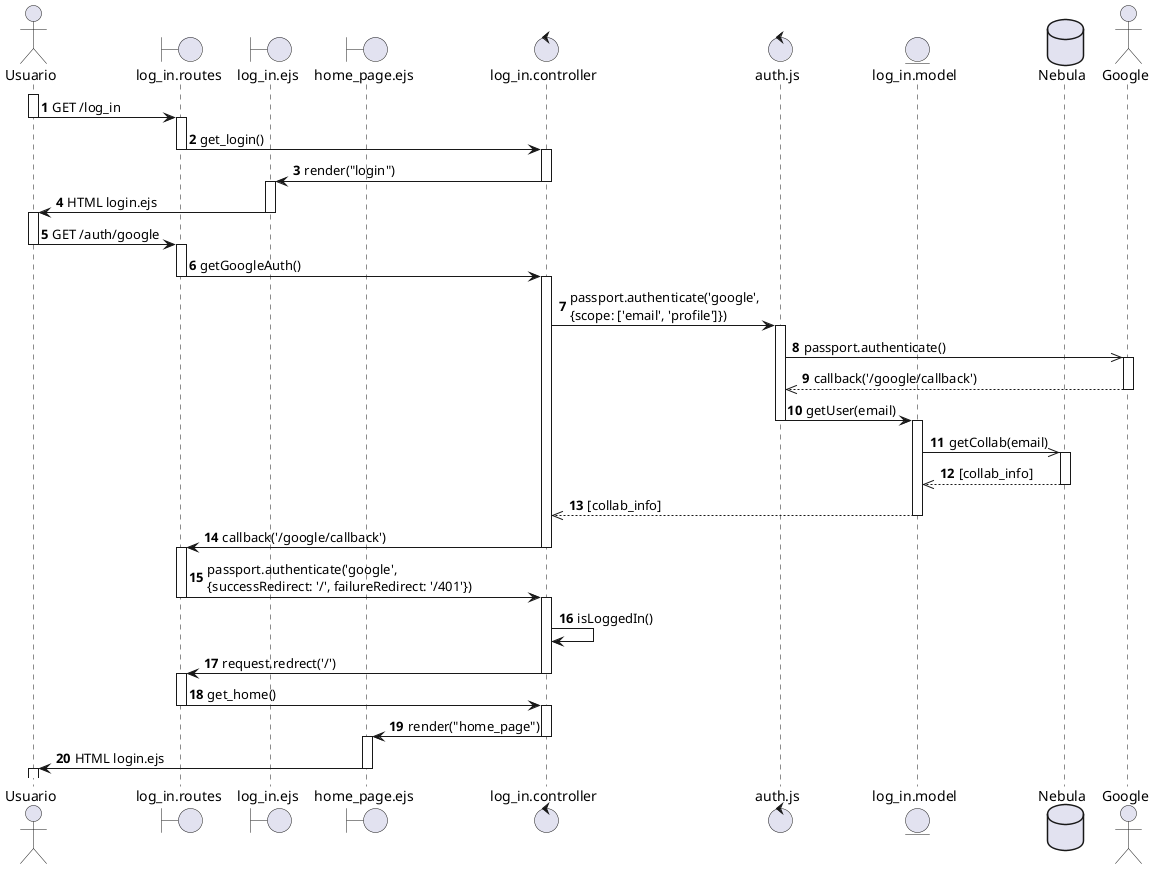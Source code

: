 @startuml Prueba
autonumber
actor Usuario as u
boundary log_in.routes as lgr
boundary log_in.ejs as lge
boundary home_page.ejs as h
control log_in.controller as lgc
control auth.js as auth
entity log_in.model as lgm
database Nebula as db
actor Google

activate u
u -> lgr : GET /log_in
deactivate u

activate lgr
lgr -> lgc : get_login()
deactivate lgr
activate lgc
lgc -> lge : render("login")
deactivate lgc
activate lge
lge -> u : HTML login.ejs
deactivate lge 

activate u
u -> lgr : GET /auth/google 
deactivate u

activate lgr
lgr -> lgc : getGoogleAuth()
deactivate lgr
activate lgc
lgc -> auth : passport.authenticate('google', \n{scope: ['email', 'profile']})
activate auth
auth ->> Google : passport.authenticate()
activate Google
Google -->> auth : callback('/google/callback')
deactivate Google
auth -> lgm : getUser(email)
deactivate auth
activate lgm
lgm ->> db : getCollab(email)
activate db
db -->> lgm : [collab_info]
deactivate db
lgm -->> lgc: [collab_info]
deactivate lgm
lgc -> lgr : callback('/google/callback')
deactivate lgc

activate lgr
lgr -> lgc : passport.authenticate('google', \n{successRedirect: '/', failureRedirect: '/401'})
deactivate lgr
activate lgc
lgc -> lgc : isLoggedIn()
lgc -> lgr : request.redrect('/')
deactivate lgc
activate lgr
lgr -> lgc : get_home()
deactivate lgr
activate lgc
lgc -> h : render("home_page")
deactivate lgc
activate h
h -> u : HTML login.ejs
deactivate h 




activate u

@enduml